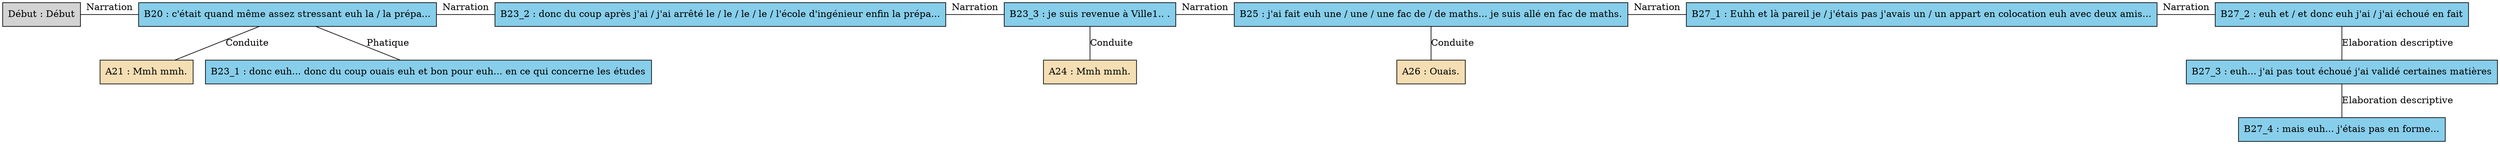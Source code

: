 digraph C06 {
	node [shape=box style=filled]
	"Début" [label="Début : Début"]
	B20 [label="B20 : c'était quand même assez stressant euh la / la prépa..." fillcolor=skyblue]
	A21 [label="A21 : Mmh mmh." fillcolor=wheat]
	B23_1 [label="B23_1 : donc euh... donc du coup ouais euh et bon pour euh... en ce qui concerne les études" fillcolor=skyblue]
	B23_2 [label="B23_2 : donc du coup après j'ai / j'ai arrêté le / le / le / le / l'école d'ingénieur enfin la prépa..." fillcolor=skyblue]
	B23_3 [label="B23_3 : je suis revenue à Ville1.. ." fillcolor=skyblue]
	A24 [label="A24 : Mmh mmh." fillcolor=wheat]
	B25 [label="B25 : j'ai fait euh une / une / une fac de / de maths... je suis allé en fac de maths." fillcolor=skyblue]
	A26 [label="A26 : Ouais." fillcolor=wheat]
	B27_1 [label="B27_1 : Euhh et là pareil je / j'étais pas j'avais un / un appart en colocation euh avec deux amis..." fillcolor=skyblue]
	B27_2 [label="B27_2 : euh et / et donc euh j'ai / j'ai échoué en fait" fillcolor=skyblue]
	B27_3 [label="B27_3 : euh... j'ai pas tout échoué j'ai validé certaines matières" fillcolor=skyblue]
	B27_4 [label="B27_4 : mais euh... j'étais pas en forme..." fillcolor=skyblue]
	{
		rank=same
		"Début"
		B20
		"Début" -> B20 [label=Narration dir=none]
	}
	B20 -> A21 [label=Conduite dir=none]
	B20 -> B23_1 [label=Phatique dir=none]
	{
		rank=same
		B20
		B23_2
		B20 -> B23_2 [label=Narration dir=none]
	}
	{
		rank=same
		B23_2
		B23_3
		B23_2 -> B23_3 [label=Narration dir=none]
	}
	B23_3 -> A24 [label=Conduite dir=none]
	{
		rank=same
		B23_3
		B25
		B23_3 -> B25 [label=Narration dir=none]
	}
	B25 -> A26 [label=Conduite dir=none]
	{
		rank=same
		B25
		B27_1
		B25 -> B27_1 [label=Narration dir=none]
	}
	{
		rank=same
		B27_1
		B27_2
		B27_1 -> B27_2 [label=Narration dir=none]
	}
	B27_2 -> B27_3 [label="Elaboration descriptive" dir=none]
	B27_3 -> B27_4 [label="Elaboration descriptive" dir=none]
}
